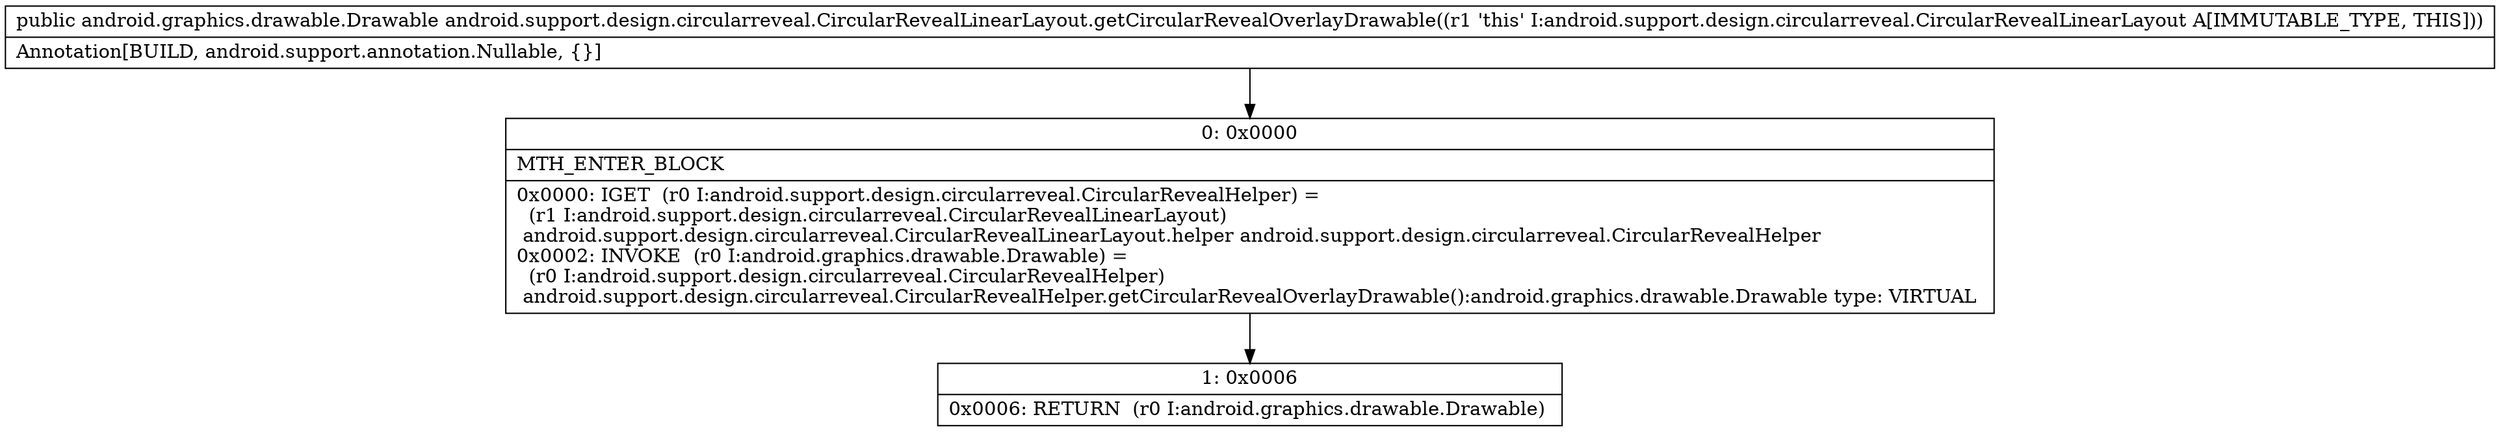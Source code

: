 digraph "CFG forandroid.support.design.circularreveal.CircularRevealLinearLayout.getCircularRevealOverlayDrawable()Landroid\/graphics\/drawable\/Drawable;" {
Node_0 [shape=record,label="{0\:\ 0x0000|MTH_ENTER_BLOCK\l|0x0000: IGET  (r0 I:android.support.design.circularreveal.CircularRevealHelper) = \l  (r1 I:android.support.design.circularreveal.CircularRevealLinearLayout)\l android.support.design.circularreveal.CircularRevealLinearLayout.helper android.support.design.circularreveal.CircularRevealHelper \l0x0002: INVOKE  (r0 I:android.graphics.drawable.Drawable) = \l  (r0 I:android.support.design.circularreveal.CircularRevealHelper)\l android.support.design.circularreveal.CircularRevealHelper.getCircularRevealOverlayDrawable():android.graphics.drawable.Drawable type: VIRTUAL \l}"];
Node_1 [shape=record,label="{1\:\ 0x0006|0x0006: RETURN  (r0 I:android.graphics.drawable.Drawable) \l}"];
MethodNode[shape=record,label="{public android.graphics.drawable.Drawable android.support.design.circularreveal.CircularRevealLinearLayout.getCircularRevealOverlayDrawable((r1 'this' I:android.support.design.circularreveal.CircularRevealLinearLayout A[IMMUTABLE_TYPE, THIS]))  | Annotation[BUILD, android.support.annotation.Nullable, \{\}]\l}"];
MethodNode -> Node_0;
Node_0 -> Node_1;
}

